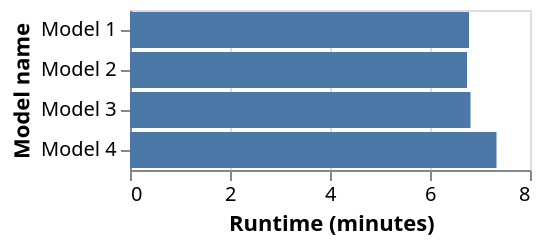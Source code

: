 {
  "$schema": "https://vega.github.io/schema/vega-lite/v5.json",
  "description": "A simple bar chart with embedded data.",
  "data": {
    "values": [
      { "Model name": "Model 1", "Runtime (minutes)": 6.78 },
      { "Model name": "Model 2", "Runtime (minutes)": 6.74 },
      { "Model name": "Model 3", "Runtime (minutes)": 6.81 },
      { "Model name": "Model 4", "Runtime (minutes)": 7.33 }
    ]
  },
  "mark": "bar",
  "encoding": {
    "y": {
      "field": "Model name",
      "type": "nominal",
      "axis": { "labelAngle": 0 }
    },
    "x": { "field": "Runtime (minutes)", "type": "quantitative" }
  }
}
